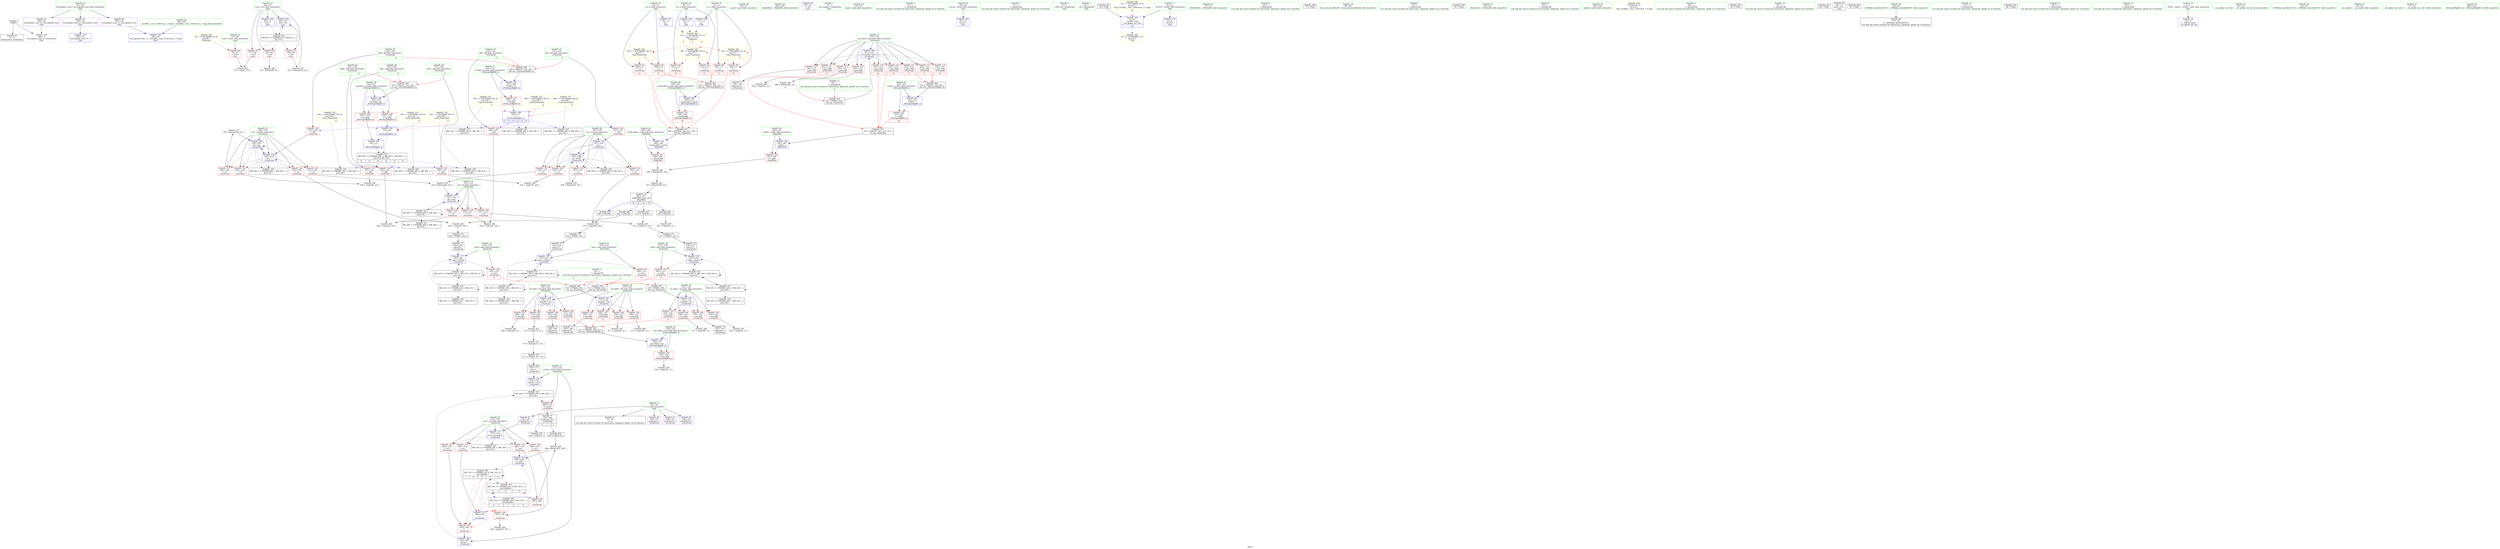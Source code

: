 digraph "SVFG" {
	label="SVFG";

	Node0x562ff3094eb0 [shape=record,color=grey,label="{NodeID: 0\nNullPtr}"];
	Node0x562ff3094eb0 -> Node0x562ff30b20e0[style=solid];
	Node0x562ff3094eb0 -> Node0x562ff30b8140[style=solid];
	Node0x562ff30dea80 [shape=record,color=yellow,style=double,label="{NodeID: 360\n6V_1 = ENCHI(MR_6V_0)\npts\{68 \}\nFun[main]}"];
	Node0x562ff30dea80 -> Node0x562ff30b3990[style=dashed];
	Node0x562ff30c0bc0 [shape=record,color=grey,label="{NodeID: 277\n293 = Binary(292, 92, )\n}"];
	Node0x562ff30c0bc0 -> Node0x562ff30b90e0[style=solid];
	Node0x562ff30b0e90 [shape=record,color=red,label="{NodeID: 111\n163\<--131\n\<--pos.addr\n_Z5solveiiii\n}"];
	Node0x562ff30b0e90 -> Node0x562ff30b4d00[style=solid];
	Node0x562ff30af100 [shape=record,color=green,label="{NodeID: 28\n56\<--57\nacosl\<--acosl_field_insensitive\n}"];
	Node0x562ff30fe160 [shape=record,color=black,label="{NodeID: 471\n346 = PHI(246, 260, 272, 336, )\n0th arg _Z6getBitii }"];
	Node0x562ff30fe160 -> Node0x562ff30b99d0[style=solid];
	Node0x562ff30b6e40 [shape=record,color=red,label="{NodeID: 139\n238\<--151\n\<--ck\n_Z5solveiiii\n}"];
	Node0x562ff30b6e40 -> Node0x562ff30b5480[style=solid];
	Node0x562ff30b1930 [shape=record,color=green,label="{NodeID: 56\n249\<--250\n_Z6getBitii\<--_Z6getBitii_field_insensitive\n}"];
	Node0x562ff30d7e00 [shape=record,color=black,label="{NodeID: 333\nMR_52V_2 = PHI(MR_52V_7, MR_52V_1, )\npts\{156 \}\n}"];
	Node0x562ff30b8650 [shape=record,color=blue,label="{NodeID: 167\n127\<--120\nwb.addr\<--wb\n_Z5solveiiii\n}"];
	Node0x562ff30b8650 -> Node0x562ff30b0810[style=dashed];
	Node0x562ff30b8650 -> Node0x562ff30b08e0[style=dashed];
	Node0x562ff30b8650 -> Node0x562ff30b09b0[style=dashed];
	Node0x562ff30b8650 -> Node0x562ff30b0a80[style=dashed];
	Node0x562ff30b30e0 [shape=record,color=purple,label="{NodeID: 84\n97\<--22\n\<--.str\nmain\n}"];
	Node0x562ff30999b0 [shape=record,color=green,label="{NodeID: 1\n7\<--1\n__dso_handle\<--dummyObj\nGlob }"];
	Node0x562ff30c0d40 [shape=record,color=grey,label="{NodeID: 278\n298 = Binary(297, 92, )\n}"];
	Node0x562ff30c0d40 -> Node0x562ff30b91b0[style=solid];
	Node0x562ff30b0f60 [shape=record,color=red,label="{NodeID: 112\n190\<--131\n\<--pos.addr\n_Z5solveiiii\n}"];
	Node0x562ff30b0f60 -> Node0x562ff30b27f0[style=solid];
	Node0x562ff30af200 [shape=record,color=green,label="{NodeID: 29\n62\<--63\nmain\<--main_field_insensitive\n}"];
	Node0x562ff30fe480 [shape=record,color=black,label="{NodeID: 472\n347 = PHI(247, 261, 273, 337, )\n1st arg _Z6getBitii }"];
	Node0x562ff30fe480 -> Node0x562ff30b3b30[style=solid];
	Node0x562ff30b6f10 [shape=record,color=red,label="{NodeID: 140\n271\<--151\n\<--ck\n_Z5solveiiii\n}"];
	Node0x562ff30b6f10 -> Node0x562ff30b5000[style=solid];
	Node0x562ff30b1a30 [shape=record,color=green,label="{NodeID: 57\n314\<--315\nlf.addr\<--lf.addr_field_insensitive\n_Z9setupLfRgRiS_iii\n}"];
	Node0x562ff30b1a30 -> Node0x562ff30b74c0[style=solid];
	Node0x562ff30b1a30 -> Node0x562ff30b9350[style=solid];
	Node0x562ff30d8300 [shape=record,color=black,label="{NodeID: 334\nMR_54V_2 = PHI(MR_54V_7, MR_54V_1, )\npts\{158 \}\n}"];
	Node0x562ff30b8720 [shape=record,color=blue,label="{NodeID: 168\n129\<--121\nwk.addr\<--wk\n_Z5solveiiii\n}"];
	Node0x562ff30b8720 -> Node0x562ff30b0b50[style=dashed];
	Node0x562ff30b8720 -> Node0x562ff30b0c20[style=dashed];
	Node0x562ff30b8720 -> Node0x562ff30b0cf0[style=dashed];
	Node0x562ff30b8720 -> Node0x562ff30b0dc0[style=dashed];
	Node0x562ff30b31b0 [shape=record,color=purple,label="{NodeID: 85\n364\<--24\nllvm.global_ctors_0\<--llvm.global_ctors\nGlob }"];
	Node0x562ff30b31b0 -> Node0x562ff30b7f40[style=solid];
	Node0x562ff30ad3d0 [shape=record,color=green,label="{NodeID: 2\n9\<--1\n\<--dummyObj\nCan only get source location for instruction, argument, global var or function.}"];
	Node0x562ff30c0ec0 [shape=record,color=grey,label="{NodeID: 279\n103 = Binary(102, 92, )\n}"];
	Node0x562ff30c0ec0 -> Node0x562ff30b84b0[style=solid];
	Node0x562ff30b1030 [shape=record,color=red,label="{NodeID: 113\n204\<--131\n\<--pos.addr\n_Z5solveiiii\n|{<s0>11}}"];
	Node0x562ff30b1030:s0 -> Node0x562ff30fda30[style=solid,color=red];
	Node0x562ff30af300 [shape=record,color=green,label="{NodeID: 30\n65\<--66\nretval\<--retval_field_insensitive\nmain\n}"];
	Node0x562ff30af300 -> Node0x562ff30b8310[style=solid];
	Node0x562ff30b6fe0 [shape=record,color=red,label="{NodeID: 141\n280\<--153\n\<--nwa\n_Z5solveiiii\n|{<s0>17}}"];
	Node0x562ff30b6fe0:s0 -> Node0x562ff30fdbf0[style=solid,color=red];
	Node0x562ff30b1b00 [shape=record,color=green,label="{NodeID: 58\n316\<--317\nrg.addr\<--rg.addr_field_insensitive\n_Z9setupLfRgRiS_iii\n}"];
	Node0x562ff30b1b00 -> Node0x562ff30b7590[style=solid];
	Node0x562ff30b1b00 -> Node0x562ff30b7660[style=solid];
	Node0x562ff30b1b00 -> Node0x562ff30b9420[style=solid];
	Node0x562ff30d8800 [shape=record,color=black,label="{NodeID: 335\nMR_10V_2 = PHI(MR_10V_9, MR_10V_1, )\npts\{200000 \}\n|{<s0>9|<s1>17|<s2>17}}"];
	Node0x562ff30d8800:s0 -> Node0x562ff30dce00[style=dashed,color=blue];
	Node0x562ff30d8800:s1 -> Node0x562ff30b7320[style=dashed,color=blue];
	Node0x562ff30d8800:s2 -> Node0x562ff30b9010[style=dashed,color=blue];
	Node0x562ff30b87f0 [shape=record,color=blue,label="{NodeID: 169\n131\<--122\npos.addr\<--pos\n_Z5solveiiii\n}"];
	Node0x562ff30b87f0 -> Node0x562ff30b0e90[style=dashed];
	Node0x562ff30b87f0 -> Node0x562ff30b0f60[style=dashed];
	Node0x562ff30b87f0 -> Node0x562ff30b1030[style=dashed];
	Node0x562ff30b87f0 -> Node0x562ff30b1100[style=dashed];
	Node0x562ff30b87f0 -> Node0x562ff30b11d0[style=dashed];
	Node0x562ff30b87f0 -> Node0x562ff30b5b90[style=dashed];
	Node0x562ff30b87f0 -> Node0x562ff30b5c60[style=dashed];
	Node0x562ff30b87f0 -> Node0x562ff30b5d30[style=dashed];
	Node0x562ff30b87f0 -> Node0x562ff30b5e00[style=dashed];
	Node0x562ff30b32b0 [shape=record,color=purple,label="{NodeID: 86\n365\<--24\nllvm.global_ctors_1\<--llvm.global_ctors\nGlob }"];
	Node0x562ff30b32b0 -> Node0x562ff30b8040[style=solid];
	Node0x562ff30995c0 [shape=record,color=green,label="{NodeID: 3\n12\<--1\n\<--dummyObj\nCan only get source location for instruction, argument, global var or function.}"];
	Node0x562ff30ded20 [shape=record,color=yellow,style=double,label="{NodeID: 363\n12V_1 = ENCHI(MR_12V_0)\npts\{13 15 17 \}\nFun[main]|{<s0>9|<s1>9|<s2>9}}"];
	Node0x562ff30ded20:s0 -> Node0x562ff30dee00[style=dashed,color=red];
	Node0x562ff30ded20:s1 -> Node0x562ff30def10[style=dashed,color=red];
	Node0x562ff30ded20:s2 -> Node0x562ff30deff0[style=dashed,color=red];
	Node0x562ff30c1040 [shape=record,color=grey,label="{NodeID: 280\n91 = Binary(90, 92, )\n}"];
	Node0x562ff30b1100 [shape=record,color=red,label="{NodeID: 114\n210\<--131\n\<--pos.addr\n_Z5solveiiii\n|{<s0>12}}"];
	Node0x562ff30b1100:s0 -> Node0x562ff30fda30[style=solid,color=red];
	Node0x562ff30af3d0 [shape=record,color=green,label="{NodeID: 31\n67\<--68\ntests\<--tests_field_insensitive\nmain\n}"];
	Node0x562ff30af3d0 -> Node0x562ff30b3990[style=solid];
	Node0x562ff30b70b0 [shape=record,color=red,label="{NodeID: 142\n281\<--155\n\<--nwb\n_Z5solveiiii\n|{<s0>17}}"];
	Node0x562ff30b70b0:s0 -> Node0x562ff30fdd40[style=solid,color=red];
	Node0x562ff30b1bd0 [shape=record,color=green,label="{NodeID: 59\n318\<--319\nwas.addr\<--was.addr_field_insensitive\n_Z9setupLfRgRiS_iii\n}"];
	Node0x562ff30b1bd0 -> Node0x562ff30b7730[style=solid];
	Node0x562ff30b1bd0 -> Node0x562ff30b94f0[style=solid];
	Node0x562ff30b88c0 [shape=record,color=blue,label="{NodeID: 170\n123\<--178\nretval\<--conv\n_Z5solveiiii\n}"];
	Node0x562ff30b88c0 -> Node0x562ff30d4200[style=dashed];
	Node0x562ff30b33b0 [shape=record,color=purple,label="{NodeID: 87\n366\<--24\nllvm.global_ctors_2\<--llvm.global_ctors\nGlob }"];
	Node0x562ff30b33b0 -> Node0x562ff30b8140[style=solid];
	Node0x562ff30adc80 [shape=record,color=green,label="{NodeID: 4\n21\<--1\n_ZSt3cin\<--dummyObj\nGlob }"];
	Node0x562ff30dee00 [shape=record,color=yellow,style=double,label="{NodeID: 364\n14V_1 = ENCHI(MR_14V_0)\npts\{13 \}\nFun[_Z5solveiiii]|{|<s2>17}}"];
	Node0x562ff30dee00 -> Node0x562ff30b34b0[style=dashed];
	Node0x562ff30dee00 -> Node0x562ff30b3580[style=dashed];
	Node0x562ff30dee00:s2 -> Node0x562ff30dee00[style=dashed,color=red];
	Node0x562ff30c11c0 [shape=record,color=grey,label="{NodeID: 281\n356 = Binary(354, 355, )\n}"];
	Node0x562ff30c11c0 -> Node0x562ff30c1340[style=solid];
	Node0x562ff30b11d0 [shape=record,color=red,label="{NodeID: 115\n214\<--131\n\<--pos.addr\n_Z5solveiiii\n|{<s0>13}}"];
	Node0x562ff30b11d0:s0 -> Node0x562ff30fda30[style=solid,color=red];
	Node0x562ff30af4a0 [shape=record,color=green,label="{NodeID: 32\n69\<--70\ntest\<--test_field_insensitive\nmain\n}"];
	Node0x562ff30af4a0 -> Node0x562ff30b3a60[style=solid];
	Node0x562ff30af4a0 -> Node0x562ff30b0260[style=solid];
	Node0x562ff30af4a0 -> Node0x562ff30b0330[style=solid];
	Node0x562ff30af4a0 -> Node0x562ff30b83e0[style=solid];
	Node0x562ff30af4a0 -> Node0x562ff30b84b0[style=solid];
	Node0x562ff30d0200 [shape=record,color=black,label="{NodeID: 309\nMR_10V_5 = PHI(MR_10V_8, MR_10V_4, )\npts\{200000 \}\n|{|<s3>17|<s4>17|<s5>17|<s6>17}}"];
	Node0x562ff30d0200 -> Node0x562ff30b73f0[style=dashed];
	Node0x562ff30d0200 -> Node0x562ff30d0200[style=dashed];
	Node0x562ff30d0200 -> Node0x562ff30d8800[style=dashed];
	Node0x562ff30d0200:s3 -> Node0x562ff30b7250[style=dashed,color=red];
	Node0x562ff30d0200:s4 -> Node0x562ff30b73f0[style=dashed,color=red];
	Node0x562ff30d0200:s5 -> Node0x562ff30b8a60[style=dashed,color=red];
	Node0x562ff30d0200:s6 -> Node0x562ff30d8800[style=dashed,color=red];
	Node0x562ff30b7180 [shape=record,color=red,label="{NodeID: 143\n282\<--157\n\<--nwk\n_Z5solveiiii\n|{<s0>17}}"];
	Node0x562ff30b7180:s0 -> Node0x562ff30fde90[style=solid,color=red];
	Node0x562ff30b1ca0 [shape=record,color=green,label="{NodeID: 60\n320\<--321\nmask.addr\<--mask.addr_field_insensitive\n_Z9setupLfRgRiS_iii\n}"];
	Node0x562ff30b1ca0 -> Node0x562ff30b7800[style=solid];
	Node0x562ff30b1ca0 -> Node0x562ff30b95c0[style=solid];
	Node0x562ff30b8990 [shape=record,color=blue,label="{NodeID: 171\n133\<--192\nres\<--arrayidx8\n_Z5solveiiii\n}"];
	Node0x562ff30b8990 -> Node0x562ff30b5ed0[style=dashed];
	Node0x562ff30b8990 -> Node0x562ff30b5fa0[style=dashed];
	Node0x562ff30b8990 -> Node0x562ff30b6070[style=dashed];
	Node0x562ff30b8990 -> Node0x562ff30b6140[style=dashed];
	Node0x562ff30b8990 -> Node0x562ff30d4700[style=dashed];
	Node0x562ff30b34b0 [shape=record,color=red,label="{NodeID: 88\n203\<--11\n\<--a\n_Z5solveiiii\n|{<s0>11}}"];
	Node0x562ff30b34b0:s0 -> Node0x562ff30fd870[style=solid,color=red];
	Node0x562ff30add10 [shape=record,color=green,label="{NodeID: 5\n22\<--1\n.str\<--dummyObj\nGlob }"];
	Node0x562ff30e70f0 [shape=record,color=yellow,style=double,label="{NodeID: 448\n2V_2 = CSCHI(MR_2V_1)\npts\{10 \}\nCS[]}"];
	Node0x562ff30def10 [shape=record,color=yellow,style=double,label="{NodeID: 365\n16V_1 = ENCHI(MR_16V_0)\npts\{15 \}\nFun[_Z5solveiiii]|{|<s2>17}}"];
	Node0x562ff30def10 -> Node0x562ff30b3650[style=dashed];
	Node0x562ff30def10 -> Node0x562ff30b3720[style=dashed];
	Node0x562ff30def10:s2 -> Node0x562ff30def10[style=dashed,color=red];
	Node0x562ff30c1340 [shape=record,color=grey,label="{NodeID: 282\n357 = Binary(356, 92, )\n}"];
	Node0x562ff30c1340 -> Node0x562ff30b2c00[style=solid];
	Node0x562ff30b5b90 [shape=record,color=red,label="{NodeID: 116\n247\<--131\n\<--pos.addr\n_Z5solveiiii\n|{<s0>14}}"];
	Node0x562ff30b5b90:s0 -> Node0x562ff30fe480[style=solid,color=red];
	Node0x562ff30af570 [shape=record,color=green,label="{NodeID: 33\n73\<--74\n_ZNSirsERi\<--_ZNSirsERi_field_insensitive\n}"];
	Node0x562ff30b7250 [shape=record,color=red,label="{NodeID: 144\n195\<--194\n\<--\n_Z5solveiiii\n}"];
	Node0x562ff30b7250 -> Node0x562ff30c4150[style=solid];
	Node0x562ff30b1d70 [shape=record,color=green,label="{NodeID: 61\n322\<--323\ni.addr\<--i.addr_field_insensitive\n_Z9setupLfRgRiS_iii\n}"];
	Node0x562ff30b1d70 -> Node0x562ff30b78d0[style=solid];
	Node0x562ff30b1d70 -> Node0x562ff30b9690[style=solid];
	Node0x562ff30b8a60 [shape=record,color=blue,label="{NodeID: 172\n199\<--201\n\<--\n_Z5solveiiii\n}"];
	Node0x562ff30b8a60 -> Node0x562ff30b73f0[style=dashed];
	Node0x562ff30b8a60 -> Node0x562ff30d0200[style=dashed];
	Node0x562ff30b8a60 -> Node0x562ff30d8800[style=dashed];
	Node0x562ff30b3580 [shape=record,color=red,label="{NodeID: 89\n246\<--11\n\<--a\n_Z5solveiiii\n|{<s0>14}}"];
	Node0x562ff30b3580:s0 -> Node0x562ff30fe160[style=solid,color=red];
	Node0x562ff30adda0 [shape=record,color=green,label="{NodeID: 6\n25\<--1\n\<--dummyObj\nCan only get source location for instruction, argument, global var or function.}"];
	Node0x562ff30fc230 [shape=record,color=black,label="{NodeID: 449\n72 = PHI()\n}"];
	Node0x562ff30deff0 [shape=record,color=yellow,style=double,label="{NodeID: 366\n18V_1 = ENCHI(MR_18V_0)\npts\{17 \}\nFun[_Z5solveiiii]|{|<s2>17}}"];
	Node0x562ff30deff0 -> Node0x562ff30b37f0[style=dashed];
	Node0x562ff30deff0 -> Node0x562ff30b38c0[style=dashed];
	Node0x562ff30deff0:s2 -> Node0x562ff30deff0[style=dashed,color=red];
	Node0x562ff30c14c0 [shape=record,color=grey,label="{NodeID: 283\n288 = Binary(287, 285, )\n}"];
	Node0x562ff30c14c0 -> Node0x562ff30b9010[style=solid];
	Node0x562ff30b5c60 [shape=record,color=red,label="{NodeID: 117\n261\<--131\n\<--pos.addr\n_Z5solveiiii\n|{<s0>15}}"];
	Node0x562ff30b5c60:s0 -> Node0x562ff30fe480[style=solid,color=red];
	Node0x562ff30af670 [shape=record,color=green,label="{NodeID: 34\n88\<--89\nllvm.memset.p0i8.i64\<--llvm.memset.p0i8.i64_field_insensitive\n}"];
	Node0x562ff30b7320 [shape=record,color=red,label="{NodeID: 145\n287\<--286\n\<--\n_Z5solveiiii\n}"];
	Node0x562ff30b7320 -> Node0x562ff30c14c0[style=solid];
	Node0x562ff30b1e40 [shape=record,color=green,label="{NodeID: 62\n348\<--349\nmask.addr\<--mask.addr_field_insensitive\n_Z6getBitii\n}"];
	Node0x562ff30b1e40 -> Node0x562ff30b79a0[style=solid];
	Node0x562ff30b1e40 -> Node0x562ff30b99d0[style=solid];
	Node0x562ff30b8b30 [shape=record,color=blue,label="{NodeID: 173\n147\<--216\nca\<--\n_Z5solveiiii\n}"];
	Node0x562ff30b8b30 -> Node0x562ff30b66f0[style=dashed];
	Node0x562ff30b8b30 -> Node0x562ff30b67c0[style=dashed];
	Node0x562ff30b8b30 -> Node0x562ff30b6890[style=dashed];
	Node0x562ff30b8b30 -> Node0x562ff30b6960[style=dashed];
	Node0x562ff30b8b30 -> Node0x562ff30b91b0[style=dashed];
	Node0x562ff30b8b30 -> Node0x562ff30d6a00[style=dashed];
	Node0x562ff30b3650 [shape=record,color=red,label="{NodeID: 90\n209\<--14\n\<--b\n_Z5solveiiii\n|{<s0>12}}"];
	Node0x562ff30b3650:s0 -> Node0x562ff30fd870[style=solid,color=red];
	Node0x562ff30ade30 [shape=record,color=green,label="{NodeID: 7\n55\<--1\n\<--dummyObj\nCan only get source location for instruction, argument, global var or function.}"];
	Node0x562ff30fc480 [shape=record,color=black,label="{NodeID: 450\n36 = PHI()\n}"];
	Node0x562ff30b4b80 [shape=record,color=grey,label="{NodeID: 284\n284 = Binary(283, 92, )\n|{<s0>17}}"];
	Node0x562ff30b4b80:s0 -> Node0x562ff30fdfe0[style=solid,color=red];
	Node0x562ff30b5d30 [shape=record,color=red,label="{NodeID: 118\n273\<--131\n\<--pos.addr\n_Z5solveiiii\n|{<s0>16}}"];
	Node0x562ff30b5d30:s0 -> Node0x562ff30fe480[style=solid,color=red];
	Node0x562ff30af770 [shape=record,color=green,label="{NodeID: 35\n95\<--96\n_Z5solveiiii\<--_Z5solveiiii_field_insensitive\n}"];
	Node0x562ff30d1100 [shape=record,color=black,label="{NodeID: 312\nMR_48V_3 = PHI(MR_48V_4, MR_48V_1, )\npts\{152 \}\n}"];
	Node0x562ff30d1100 -> Node0x562ff30b8cd0[style=dashed];
	Node0x562ff30d1100 -> Node0x562ff30d1100[style=dashed];
	Node0x562ff30d1100 -> Node0x562ff30d7400[style=dashed];
	Node0x562ff30b73f0 [shape=record,color=red,label="{NodeID: 146\n303\<--302\n\<--\n_Z5solveiiii\n}"];
	Node0x562ff30b73f0 -> Node0x562ff30b9280[style=solid];
	Node0x562ff30b1f10 [shape=record,color=green,label="{NodeID: 63\n350\<--351\ni.addr\<--i.addr_field_insensitive\n_Z6getBitii\n}"];
	Node0x562ff30b1f10 -> Node0x562ff30b7a70[style=solid];
	Node0x562ff30b1f10 -> Node0x562ff30b3b30[style=solid];
	Node0x562ff30b8c00 [shape=record,color=blue,label="{NodeID: 174\n149\<--223\ncb\<--\n_Z5solveiiii\n}"];
	Node0x562ff30b8c00 -> Node0x562ff30b6a30[style=dashed];
	Node0x562ff30b8c00 -> Node0x562ff30b6b00[style=dashed];
	Node0x562ff30b8c00 -> Node0x562ff30b6bd0[style=dashed];
	Node0x562ff30b8c00 -> Node0x562ff30b6ca0[style=dashed];
	Node0x562ff30b8c00 -> Node0x562ff30b8c00[style=dashed];
	Node0x562ff30b8c00 -> Node0x562ff30b90e0[style=dashed];
	Node0x562ff30b8c00 -> Node0x562ff30d6f00[style=dashed];
	Node0x562ff30b3720 [shape=record,color=red,label="{NodeID: 91\n260\<--14\n\<--b\n_Z5solveiiii\n|{<s0>15}}"];
	Node0x562ff30b3720:s0 -> Node0x562ff30fe160[style=solid,color=red];
	Node0x562ff30adec0 [shape=record,color=green,label="{NodeID: 8\n85\<--1\n\<--dummyObj\nCan only get source location for instruction, argument, global var or function.}"];
	Node0x562ff30fc550 [shape=record,color=black,label="{NodeID: 451\n54 = PHI()\n}"];
	Node0x562ff30fc550 -> Node0x562ff30b8240[style=solid];
	Node0x562ff30b4d00 [shape=record,color=grey,label="{NodeID: 285\n164 = cmp(163, 12, )\n}"];
	Node0x562ff30b5e00 [shape=record,color=red,label="{NodeID: 119\n283\<--131\n\<--pos.addr\n_Z5solveiiii\n}"];
	Node0x562ff30b5e00 -> Node0x562ff30b4b80[style=solid];
	Node0x562ff30af870 [shape=record,color=green,label="{NodeID: 36\n99\<--100\nprintf\<--printf_field_insensitive\n}"];
	Node0x562ff30d1600 [shape=record,color=black,label="{NodeID: 313\nMR_50V_3 = PHI(MR_50V_4, MR_50V_1, )\npts\{154 \}\n}"];
	Node0x562ff30d1600 -> Node0x562ff30b8da0[style=dashed];
	Node0x562ff30d1600 -> Node0x562ff30d1600[style=dashed];
	Node0x562ff30d1600 -> Node0x562ff30d2a00[style=dashed];
	Node0x562ff30d1600 -> Node0x562ff30d7900[style=dashed];
	Node0x562ff30b74c0 [shape=record,color=red,label="{NodeID: 147\n329\<--314\n\<--lf.addr\n_Z9setupLfRgRiS_iii\n}"];
	Node0x562ff30b74c0 -> Node0x562ff30b9760[style=solid];
	Node0x562ff30b1fe0 [shape=record,color=green,label="{NodeID: 64\n26\<--359\n_GLOBAL__sub_I_Fefer.Ivan_1_0.cpp\<--_GLOBAL__sub_I_Fefer.Ivan_1_0.cpp_field_insensitive\n}"];
	Node0x562ff30b1fe0 -> Node0x562ff30b8040[style=solid];
	Node0x562ff30e5610 [shape=record,color=yellow,style=double,label="{NodeID: 424\nRETMU(2V_2)\npts\{10 \}\nFun[_GLOBAL__sub_I_Fefer.Ivan_1_0.cpp]}"];
	Node0x562ff30b8cd0 [shape=record,color=blue,label="{NodeID: 175\n151\<--232\nck\<--and\n_Z5solveiiii\n}"];
	Node0x562ff30b8cd0 -> Node0x562ff30b6d70[style=dashed];
	Node0x562ff30b8cd0 -> Node0x562ff30b6e40[style=dashed];
	Node0x562ff30b8cd0 -> Node0x562ff30b6f10[style=dashed];
	Node0x562ff30b8cd0 -> Node0x562ff30b8cd0[style=dashed];
	Node0x562ff30b8cd0 -> Node0x562ff30d1100[style=dashed];
	Node0x562ff30b37f0 [shape=record,color=red,label="{NodeID: 92\n213\<--16\n\<--k\n_Z5solveiiii\n|{<s0>13}}"];
	Node0x562ff30b37f0:s0 -> Node0x562ff30fd870[style=solid,color=red];
	Node0x562ff30adf50 [shape=record,color=green,label="{NodeID: 9\n86\<--1\n\<--dummyObj\nCan only get source location for instruction, argument, global var or function.}"];
	Node0x562ff30fc680 [shape=record,color=black,label="{NodeID: 452\n81 = PHI()\n}"];
	Node0x562ff30b4e80 [shape=record,color=grey,label="{NodeID: 286\n236 = cmp(234, 235, )\n}"];
	Node0x562ff30b5ed0 [shape=record,color=red,label="{NodeID: 120\n194\<--133\n\<--res\n_Z5solveiiii\n}"];
	Node0x562ff30b5ed0 -> Node0x562ff30b7250[style=solid];
	Node0x562ff30af970 [shape=record,color=green,label="{NodeID: 37\n123\<--124\nretval\<--retval_field_insensitive\n_Z5solveiiii\n}"];
	Node0x562ff30af970 -> Node0x562ff30b0400[style=solid];
	Node0x562ff30af970 -> Node0x562ff30b88c0[style=solid];
	Node0x562ff30af970 -> Node0x562ff30b9280[style=solid];
	Node0x562ff30d1b00 [shape=record,color=black,label="{NodeID: 314\nMR_52V_3 = PHI(MR_52V_4, MR_52V_1, )\npts\{156 \}\n}"];
	Node0x562ff30d1b00 -> Node0x562ff30b8e70[style=dashed];
	Node0x562ff30d1b00 -> Node0x562ff30d1b00[style=dashed];
	Node0x562ff30d1b00 -> Node0x562ff30d2f00[style=dashed];
	Node0x562ff30d1b00 -> Node0x562ff30d7e00[style=dashed];
	Node0x562ff30b7590 [shape=record,color=red,label="{NodeID: 148\n331\<--316\n\<--rg.addr\n_Z9setupLfRgRiS_iii\n}"];
	Node0x562ff30b7590 -> Node0x562ff30b9830[style=solid];
	Node0x562ff30b20e0 [shape=record,color=black,label="{NodeID: 65\n2\<--3\ndummyVal\<--dummyVal\n}"];
	Node0x562ff30b8da0 [shape=record,color=blue,label="{NodeID: 176\n153\<--254\nnwa\<--conv23\n_Z5solveiiii\n}"];
	Node0x562ff30b8da0 -> Node0x562ff30b6fe0[style=dashed];
	Node0x562ff30b8da0 -> Node0x562ff30d2a00[style=dashed];
	Node0x562ff30b38c0 [shape=record,color=red,label="{NodeID: 93\n272\<--16\n\<--k\n_Z5solveiiii\n|{<s0>16}}"];
	Node0x562ff30b38c0:s0 -> Node0x562ff30fe160[style=solid,color=red];
	Node0x562ff30adfe0 [shape=record,color=green,label="{NodeID: 10\n87\<--1\n\<--dummyObj\nCan only get source location for instruction, argument, global var or function.}"];
	Node0x562ff30fc780 [shape=record,color=black,label="{NodeID: 453\n82 = PHI()\n}"];
	Node0x562ff30b5000 [shape=record,color=grey,label="{NodeID: 287\n275 = cmp(271, 274, )\n}"];
	Node0x562ff30b5000 -> Node0x562ff30bf200[style=solid];
	Node0x562ff30b5fa0 [shape=record,color=red,label="{NodeID: 121\n199\<--133\n\<--res\n_Z5solveiiii\n}"];
	Node0x562ff30b5fa0 -> Node0x562ff30b8a60[style=solid];
	Node0x562ff30afa40 [shape=record,color=green,label="{NodeID: 38\n125\<--126\nwa.addr\<--wa.addr_field_insensitive\n_Z5solveiiii\n}"];
	Node0x562ff30afa40 -> Node0x562ff30b04d0[style=solid];
	Node0x562ff30afa40 -> Node0x562ff30b05a0[style=solid];
	Node0x562ff30afa40 -> Node0x562ff30b0670[style=solid];
	Node0x562ff30afa40 -> Node0x562ff30b0740[style=solid];
	Node0x562ff30afa40 -> Node0x562ff30b8580[style=solid];
	Node0x562ff30d2000 [shape=record,color=black,label="{NodeID: 315\nMR_54V_3 = PHI(MR_54V_4, MR_54V_1, )\npts\{158 \}\n}"];
	Node0x562ff30d2000 -> Node0x562ff30b8f40[style=dashed];
	Node0x562ff30d2000 -> Node0x562ff30d2000[style=dashed];
	Node0x562ff30d2000 -> Node0x562ff30d3400[style=dashed];
	Node0x562ff30d2000 -> Node0x562ff30d8300[style=dashed];
	Node0x562ff30b7660 [shape=record,color=red,label="{NodeID: 149\n341\<--316\n\<--rg.addr\n_Z9setupLfRgRiS_iii\n}"];
	Node0x562ff30b7660 -> Node0x562ff30b9900[style=solid];
	Node0x562ff30b21e0 [shape=record,color=black,label="{NodeID: 66\n64\<--12\nmain_ret\<--\nmain\n}"];
	Node0x562ff30b8e70 [shape=record,color=blue,label="{NodeID: 177\n155\<--266\nnwb\<--conv29\n_Z5solveiiii\n}"];
	Node0x562ff30b8e70 -> Node0x562ff30b70b0[style=dashed];
	Node0x562ff30b8e70 -> Node0x562ff30d2f00[style=dashed];
	Node0x562ff30b3990 [shape=record,color=red,label="{NodeID: 94\n78\<--67\n\<--tests\nmain\n}"];
	Node0x562ff30b3990 -> Node0x562ff30c3fd0[style=solid];
	Node0x562ff30ae070 [shape=record,color=green,label="{NodeID: 11\n92\<--1\n\<--dummyObj\nCan only get source location for instruction, argument, global var or function.|{<s0>9|<s1>9|<s2>9}}"];
	Node0x562ff30ae070:s0 -> Node0x562ff30fdbf0[style=solid,color=red];
	Node0x562ff30ae070:s1 -> Node0x562ff30fdd40[style=solid,color=red];
	Node0x562ff30ae070:s2 -> Node0x562ff30fde90[style=solid,color=red];
	Node0x562ff30fc880 [shape=record,color=black,label="{NodeID: 454\n83 = PHI()\n}"];
	Node0x562ff30b5180 [shape=record,color=grey,label="{NodeID: 288\n170 = cmp(169, 12, )\n}"];
	Node0x562ff30b6070 [shape=record,color=red,label="{NodeID: 122\n286\<--133\n\<--res\n_Z5solveiiii\n}"];
	Node0x562ff30b6070 -> Node0x562ff30b7320[style=solid];
	Node0x562ff30b6070 -> Node0x562ff30b9010[style=solid];
	Node0x562ff30afb10 [shape=record,color=green,label="{NodeID: 39\n127\<--128\nwb.addr\<--wb.addr_field_insensitive\n_Z5solveiiii\n}"];
	Node0x562ff30afb10 -> Node0x562ff30b0810[style=solid];
	Node0x562ff30afb10 -> Node0x562ff30b08e0[style=solid];
	Node0x562ff30afb10 -> Node0x562ff30b09b0[style=solid];
	Node0x562ff30afb10 -> Node0x562ff30b0a80[style=solid];
	Node0x562ff30afb10 -> Node0x562ff30b8650[style=solid];
	Node0x562ff30b7730 [shape=record,color=red,label="{NodeID: 150\n333\<--318\n\<--was.addr\n_Z9setupLfRgRiS_iii\n}"];
	Node0x562ff30b7730 -> Node0x562ff30b5900[style=solid];
	Node0x562ff30b22b0 [shape=record,color=black,label="{NodeID: 67\n19\<--18\n\<--z\nCan only get source location for instruction, argument, global var or function.}"];
	Node0x562ff30b8f40 [shape=record,color=blue,label="{NodeID: 178\n157\<--278\nnwk\<--conv35\n_Z5solveiiii\n}"];
	Node0x562ff30b8f40 -> Node0x562ff30b7180[style=dashed];
	Node0x562ff30b8f40 -> Node0x562ff30d3400[style=dashed];
	Node0x562ff30b3a60 [shape=record,color=red,label="{NodeID: 95\n77\<--69\n\<--test\nmain\n}"];
	Node0x562ff30b3a60 -> Node0x562ff30c3fd0[style=solid];
	Node0x562ff30ae100 [shape=record,color=green,label="{NodeID: 12\n94\<--1\n\<--dummyObj\nCan only get source location for instruction, argument, global var or function.|{<s0>9}}"];
	Node0x562ff30ae100:s0 -> Node0x562ff30fdfe0[style=solid,color=red];
	Node0x562ff30fc950 [shape=record,color=black,label="{NodeID: 455\n93 = PHI(118, )\n}"];
	Node0x562ff30b5300 [shape=record,color=grey,label="{NodeID: 289\n167 = cmp(166, 12, )\n}"];
	Node0x562ff30b6140 [shape=record,color=red,label="{NodeID: 123\n302\<--133\n\<--res\n_Z5solveiiii\n}"];
	Node0x562ff30b6140 -> Node0x562ff30b73f0[style=solid];
	Node0x562ff30afbe0 [shape=record,color=green,label="{NodeID: 40\n129\<--130\nwk.addr\<--wk.addr_field_insensitive\n_Z5solveiiii\n}"];
	Node0x562ff30afbe0 -> Node0x562ff30b0b50[style=solid];
	Node0x562ff30afbe0 -> Node0x562ff30b0c20[style=solid];
	Node0x562ff30afbe0 -> Node0x562ff30b0cf0[style=solid];
	Node0x562ff30afbe0 -> Node0x562ff30b0dc0[style=solid];
	Node0x562ff30afbe0 -> Node0x562ff30b8720[style=solid];
	Node0x562ff30d2a00 [shape=record,color=black,label="{NodeID: 317\nMR_50V_6 = PHI(MR_50V_5, MR_50V_4, MR_50V_4, )\npts\{154 \}\n}"];
	Node0x562ff30d2a00 -> Node0x562ff30b8da0[style=dashed];
	Node0x562ff30d2a00 -> Node0x562ff30d1600[style=dashed];
	Node0x562ff30d2a00 -> Node0x562ff30d2a00[style=dashed];
	Node0x562ff30b7800 [shape=record,color=red,label="{NodeID: 151\n336\<--320\n\<--mask.addr\n_Z9setupLfRgRiS_iii\n|{<s0>18}}"];
	Node0x562ff30b7800:s0 -> Node0x562ff30fe160[style=solid,color=red];
	Node0x562ff30b23b0 [shape=record,color=black,label="{NodeID: 68\n37\<--38\n\<--_ZNSt8ios_base4InitD1Ev\nCan only get source location for instruction, argument, global var or function.}"];
	Node0x562ff30b9010 [shape=record,color=blue,label="{NodeID: 179\n286\<--288\n\<--add\n_Z5solveiiii\n}"];
	Node0x562ff30b9010 -> Node0x562ff30d0200[style=dashed];
	Node0x562ff30b0260 [shape=record,color=red,label="{NodeID: 96\n90\<--69\n\<--test\nmain\n}"];
	Node0x562ff30b0260 -> Node0x562ff30c1040[style=solid];
	Node0x562ff30ae200 [shape=record,color=green,label="{NodeID: 13\n175\<--1\n\<--dummyObj\nCan only get source location for instruction, argument, global var or function.}"];
	Node0x562ff30fcb10 [shape=record,color=black,label="{NodeID: 456\n98 = PHI()\n}"];
	Node0x562ff30d3d60 [shape=record,color=yellow,style=double,label="{NodeID: 373\n32V_1 = ENCHI(MR_32V_0)\npts\{136 \}\nFun[_Z5solveiiii]|{|<s1>11}}"];
	Node0x562ff30d3d60 -> Node0x562ff30d4c00[style=dashed];
	Node0x562ff30d3d60:s1 -> Node0x562ff30b9760[style=dashed,color=red];
	Node0x562ff30b5480 [shape=record,color=grey,label="{NodeID: 290\n240 = cmp(238, 239, )\n}"];
	Node0x562ff30b6210 [shape=record,color=red,label="{NodeID: 124\n216\<--135\n\<--lfA\n_Z5solveiiii\n}"];
	Node0x562ff30b6210 -> Node0x562ff30b8b30[style=solid];
	Node0x562ff30afcb0 [shape=record,color=green,label="{NodeID: 41\n131\<--132\npos.addr\<--pos.addr_field_insensitive\n_Z5solveiiii\n}"];
	Node0x562ff30afcb0 -> Node0x562ff30b0e90[style=solid];
	Node0x562ff30afcb0 -> Node0x562ff30b0f60[style=solid];
	Node0x562ff30afcb0 -> Node0x562ff30b1030[style=solid];
	Node0x562ff30afcb0 -> Node0x562ff30b1100[style=solid];
	Node0x562ff30afcb0 -> Node0x562ff30b11d0[style=solid];
	Node0x562ff30afcb0 -> Node0x562ff30b5b90[style=solid];
	Node0x562ff30afcb0 -> Node0x562ff30b5c60[style=solid];
	Node0x562ff30afcb0 -> Node0x562ff30b5d30[style=solid];
	Node0x562ff30afcb0 -> Node0x562ff30b5e00[style=solid];
	Node0x562ff30afcb0 -> Node0x562ff30b87f0[style=solid];
	Node0x562ff30d2f00 [shape=record,color=black,label="{NodeID: 318\nMR_52V_6 = PHI(MR_52V_5, MR_52V_4, MR_52V_4, )\npts\{156 \}\n}"];
	Node0x562ff30d2f00 -> Node0x562ff30b8e70[style=dashed];
	Node0x562ff30d2f00 -> Node0x562ff30d1b00[style=dashed];
	Node0x562ff30d2f00 -> Node0x562ff30d2f00[style=dashed];
	Node0x562ff30b78d0 [shape=record,color=red,label="{NodeID: 152\n337\<--322\n\<--i.addr\n_Z9setupLfRgRiS_iii\n|{<s0>18}}"];
	Node0x562ff30b78d0:s0 -> Node0x562ff30fe480[style=solid,color=red];
	Node0x562ff30b24b0 [shape=record,color=black,label="{NodeID: 69\n178\<--177\nconv\<--\n_Z5solveiiii\n}"];
	Node0x562ff30b24b0 -> Node0x562ff30b88c0[style=solid];
	Node0x562ff30b90e0 [shape=record,color=blue,label="{NodeID: 180\n149\<--293\ncb\<--inc\n_Z5solveiiii\n}"];
	Node0x562ff30b90e0 -> Node0x562ff30b6a30[style=dashed];
	Node0x562ff30b90e0 -> Node0x562ff30b6b00[style=dashed];
	Node0x562ff30b90e0 -> Node0x562ff30b6bd0[style=dashed];
	Node0x562ff30b90e0 -> Node0x562ff30b6ca0[style=dashed];
	Node0x562ff30b90e0 -> Node0x562ff30b8c00[style=dashed];
	Node0x562ff30b90e0 -> Node0x562ff30b90e0[style=dashed];
	Node0x562ff30b90e0 -> Node0x562ff30d6f00[style=dashed];
	Node0x562ff30b0330 [shape=record,color=red,label="{NodeID: 97\n102\<--69\n\<--test\nmain\n}"];
	Node0x562ff30b0330 -> Node0x562ff30c0ec0[style=solid];
	Node0x562ff30ae300 [shape=record,color=green,label="{NodeID: 14\n197\<--1\n\<--dummyObj\nCan only get source location for instruction, argument, global var or function.}"];
	Node0x562ff30fcbe0 [shape=record,color=black,label="{NodeID: 457\n274 = PHI(345, )\n}"];
	Node0x562ff30fcbe0 -> Node0x562ff30b5000[style=solid];
	Node0x562ff30d3e40 [shape=record,color=yellow,style=double,label="{NodeID: 374\n34V_1 = ENCHI(MR_34V_0)\npts\{138 \}\nFun[_Z5solveiiii]|{|<s1>11}}"];
	Node0x562ff30d3e40 -> Node0x562ff30d5100[style=dashed];
	Node0x562ff30d3e40:s1 -> Node0x562ff30b9830[style=dashed,color=red];
	Node0x562ff30b5600 [shape=record,color=grey,label="{NodeID: 291\n173 = cmp(172, 12, )\n}"];
	Node0x562ff30b5600 -> Node0x562ff30c08c0[style=solid];
	Node0x562ff30b62e0 [shape=record,color=red,label="{NodeID: 125\n220\<--137\n\<--rgA\n_Z5solveiiii\n}"];
	Node0x562ff30b62e0 -> Node0x562ff30b5a80[style=solid];
	Node0x562ff30afd80 [shape=record,color=green,label="{NodeID: 42\n133\<--134\nres\<--res_field_insensitive\n_Z5solveiiii\n}"];
	Node0x562ff30afd80 -> Node0x562ff30b5ed0[style=solid];
	Node0x562ff30afd80 -> Node0x562ff30b5fa0[style=solid];
	Node0x562ff30afd80 -> Node0x562ff30b6070[style=solid];
	Node0x562ff30afd80 -> Node0x562ff30b6140[style=solid];
	Node0x562ff30afd80 -> Node0x562ff30b8990[style=solid];
	Node0x562ff30d3400 [shape=record,color=black,label="{NodeID: 319\nMR_54V_6 = PHI(MR_54V_5, MR_54V_4, MR_54V_4, )\npts\{158 \}\n}"];
	Node0x562ff30d3400 -> Node0x562ff30b8f40[style=dashed];
	Node0x562ff30d3400 -> Node0x562ff30d2000[style=dashed];
	Node0x562ff30d3400 -> Node0x562ff30d3400[style=dashed];
	Node0x562ff30b79a0 [shape=record,color=red,label="{NodeID: 153\n354\<--348\n\<--mask.addr\n_Z6getBitii\n}"];
	Node0x562ff30b79a0 -> Node0x562ff30c11c0[style=solid];
	Node0x562ff30b2580 [shape=record,color=black,label="{NodeID: 70\n182\<--181\nidxprom\<--\n_Z5solveiiii\n}"];
	Node0x562ff30b91b0 [shape=record,color=blue,label="{NodeID: 181\n147\<--298\nca\<--inc39\n_Z5solveiiii\n}"];
	Node0x562ff30b91b0 -> Node0x562ff30b66f0[style=dashed];
	Node0x562ff30b91b0 -> Node0x562ff30b67c0[style=dashed];
	Node0x562ff30b91b0 -> Node0x562ff30b6890[style=dashed];
	Node0x562ff30b91b0 -> Node0x562ff30b6960[style=dashed];
	Node0x562ff30b91b0 -> Node0x562ff30b91b0[style=dashed];
	Node0x562ff30b91b0 -> Node0x562ff30d6a00[style=dashed];
	Node0x562ff30b0400 [shape=record,color=red,label="{NodeID: 98\n306\<--123\n\<--retval\n_Z5solveiiii\n}"];
	Node0x562ff30b0400 -> Node0x562ff30b2b30[style=solid];
	Node0x562ff30ae400 [shape=record,color=green,label="{NodeID: 15\n201\<--1\n\<--dummyObj\nCan only get source location for instruction, argument, global var or function.}"];
	Node0x562ff30fcd10 [shape=record,color=black,label="{NodeID: 458\n285 = PHI(118, )\n}"];
	Node0x562ff30fcd10 -> Node0x562ff30c14c0[style=solid];
	Node0x562ff30d3f20 [shape=record,color=yellow,style=double,label="{NodeID: 375\n36V_1 = ENCHI(MR_36V_0)\npts\{140 \}\nFun[_Z5solveiiii]|{|<s1>12}}"];
	Node0x562ff30d3f20 -> Node0x562ff30d5600[style=dashed];
	Node0x562ff30d3f20:s1 -> Node0x562ff30b9760[style=dashed,color=red];
	Node0x562ff30b5780 [shape=record,color=grey,label="{NodeID: 292\n243 = cmp(242, 12, )\n}"];
	Node0x562ff30b63b0 [shape=record,color=red,label="{NodeID: 126\n223\<--139\n\<--lfB\n_Z5solveiiii\n}"];
	Node0x562ff30b63b0 -> Node0x562ff30b8c00[style=solid];
	Node0x562ff30afe50 [shape=record,color=green,label="{NodeID: 43\n135\<--136\nlfA\<--lfA_field_insensitive\n_Z5solveiiii\n|{|<s1>11}}"];
	Node0x562ff30afe50 -> Node0x562ff30b6210[style=solid];
	Node0x562ff30afe50:s1 -> Node0x562ff30fd210[style=solid,color=red];
	Node0x562ff30b7a70 [shape=record,color=red,label="{NodeID: 154\n355\<--350\n\<--i.addr\n_Z6getBitii\n}"];
	Node0x562ff30b7a70 -> Node0x562ff30c11c0[style=solid];
	Node0x562ff30b2650 [shape=record,color=black,label="{NodeID: 71\n185\<--184\nidxprom3\<--\n_Z5solveiiii\n}"];
	Node0x562ff30b9280 [shape=record,color=blue,label="{NodeID: 182\n123\<--303\nretval\<--\n_Z5solveiiii\n}"];
	Node0x562ff30b9280 -> Node0x562ff30d4200[style=dashed];
	Node0x562ff30b04d0 [shape=record,color=red,label="{NodeID: 99\n166\<--125\n\<--wa.addr\n_Z5solveiiii\n}"];
	Node0x562ff30b04d0 -> Node0x562ff30b5300[style=solid];
	Node0x562ff30ae500 [shape=record,color=green,label="{NodeID: 16\n4\<--6\n_ZStL8__ioinit\<--_ZStL8__ioinit_field_insensitive\nGlob }"];
	Node0x562ff30ae500 -> Node0x562ff30b2cd0[style=solid];
	Node0x562ff30fce50 [shape=record,color=black,label="{NodeID: 459\n248 = PHI(345, )\n}"];
	Node0x562ff30fce50 -> Node0x562ff30c3cd0[style=solid];
	Node0x562ff30d4000 [shape=record,color=yellow,style=double,label="{NodeID: 376\n38V_1 = ENCHI(MR_38V_0)\npts\{142 \}\nFun[_Z5solveiiii]|{|<s1>12}}"];
	Node0x562ff30d4000 -> Node0x562ff30d5b00[style=dashed];
	Node0x562ff30d4000:s1 -> Node0x562ff30b9830[style=dashed,color=red];
	Node0x562ff30b5900 [shape=record,color=grey,label="{NodeID: 293\n334 = cmp(333, 12, )\n}"];
	Node0x562ff30b6480 [shape=record,color=red,label="{NodeID: 127\n227\<--141\n\<--rgB\n_Z5solveiiii\n}"];
	Node0x562ff30b6480 -> Node0x562ff30c3e50[style=solid];
	Node0x562ff30aff20 [shape=record,color=green,label="{NodeID: 44\n137\<--138\nrgA\<--rgA_field_insensitive\n_Z5solveiiii\n|{|<s1>11}}"];
	Node0x562ff30aff20 -> Node0x562ff30b62e0[style=solid];
	Node0x562ff30aff20:s1 -> Node0x562ff30fd4f0[style=solid,color=red];
	Node0x562ff30d4200 [shape=record,color=black,label="{NodeID: 321\nMR_20V_3 = PHI(MR_20V_4, MR_20V_2, )\npts\{124 \}\n}"];
	Node0x562ff30d4200 -> Node0x562ff30b0400[style=dashed];
	Node0x562ff30b7b40 [shape=record,color=blue,label="{NodeID: 155\n8\<--9\n_ZL2PI\<--\nGlob }"];
	Node0x562ff30b2720 [shape=record,color=black,label="{NodeID: 72\n188\<--187\nidxprom5\<--\n_Z5solveiiii\n}"];
	Node0x562ff30dce00 [shape=record,color=black,label="{NodeID: 349\nMR_10V_2 = PHI(MR_10V_3, MR_10V_1, )\npts\{200000 \}\n|{<s0>9|<s1>9|<s2>9|<s3>9}}"];
	Node0x562ff30dce00:s0 -> Node0x562ff30b7250[style=dashed,color=red];
	Node0x562ff30dce00:s1 -> Node0x562ff30b73f0[style=dashed,color=red];
	Node0x562ff30dce00:s2 -> Node0x562ff30b8a60[style=dashed,color=red];
	Node0x562ff30dce00:s3 -> Node0x562ff30d8800[style=dashed,color=red];
	Node0x562ff30b9350 [shape=record,color=blue,label="{NodeID: 183\n314\<--309\nlf.addr\<--lf\n_Z9setupLfRgRiS_iii\n}"];
	Node0x562ff30b9350 -> Node0x562ff30b74c0[style=dashed];
	Node0x562ff30b05a0 [shape=record,color=red,label="{NodeID: 100\n181\<--125\n\<--wa.addr\n_Z5solveiiii\n}"];
	Node0x562ff30b05a0 -> Node0x562ff30b2580[style=solid];
	Node0x562ff30ae600 [shape=record,color=green,label="{NodeID: 17\n8\<--10\n_ZL2PI\<--_ZL2PI_field_insensitive\nGlob }"];
	Node0x562ff30ae600 -> Node0x562ff30b7b40[style=solid];
	Node0x562ff30ae600 -> Node0x562ff30b8240[style=solid];
	Node0x562ff30fcf90 [shape=record,color=black,label="{NodeID: 460\n262 = PHI(345, )\n}"];
	Node0x562ff30fcf90 -> Node0x562ff30c3b50[style=solid];
	Node0x562ff30e01c0 [shape=record,color=yellow,style=double,label="{NodeID: 377\n40V_1 = ENCHI(MR_40V_0)\npts\{144 \}\nFun[_Z5solveiiii]|{|<s1>13}}"];
	Node0x562ff30e01c0 -> Node0x562ff30d6000[style=dashed];
	Node0x562ff30e01c0:s1 -> Node0x562ff30b9760[style=dashed,color=red];
	Node0x562ff30b5a80 [shape=record,color=grey,label="{NodeID: 294\n221 = cmp(219, 220, )\n}"];
	Node0x562ff30b6550 [shape=record,color=red,label="{NodeID: 128\n234\<--143\n\<--lfK\n_Z5solveiiii\n}"];
	Node0x562ff30b6550 -> Node0x562ff30b4e80[style=solid];
	Node0x562ff30afff0 [shape=record,color=green,label="{NodeID: 45\n139\<--140\nlfB\<--lfB_field_insensitive\n_Z5solveiiii\n|{|<s1>12}}"];
	Node0x562ff30afff0 -> Node0x562ff30b63b0[style=solid];
	Node0x562ff30afff0:s1 -> Node0x562ff30fd210[style=solid,color=red];
	Node0x562ff30d4700 [shape=record,color=black,label="{NodeID: 322\nMR_30V_2 = PHI(MR_30V_3, MR_30V_1, )\npts\{134 \}\n}"];
	Node0x562ff30b7c40 [shape=record,color=blue,label="{NodeID: 156\n11\<--12\na\<--\nGlob }"];
	Node0x562ff30b7c40 -> Node0x562ff30ded20[style=dashed];
	Node0x562ff30b27f0 [shape=record,color=black,label="{NodeID: 73\n191\<--190\nidxprom7\<--\n_Z5solveiiii\n}"];
	Node0x562ff30dd300 [shape=record,color=black,label="{NodeID: 350\nMR_8V_3 = PHI(MR_8V_4, MR_8V_2, )\npts\{70 \}\n}"];
	Node0x562ff30dd300 -> Node0x562ff30b3a60[style=dashed];
	Node0x562ff30dd300 -> Node0x562ff30b0260[style=dashed];
	Node0x562ff30dd300 -> Node0x562ff30b0330[style=dashed];
	Node0x562ff30dd300 -> Node0x562ff30b84b0[style=dashed];
	Node0x562ff30b9420 [shape=record,color=blue,label="{NodeID: 184\n316\<--310\nrg.addr\<--rg\n_Z9setupLfRgRiS_iii\n}"];
	Node0x562ff30b9420 -> Node0x562ff30b7590[style=dashed];
	Node0x562ff30b9420 -> Node0x562ff30b7660[style=dashed];
	Node0x562ff30b0670 [shape=record,color=red,label="{NodeID: 101\n202\<--125\n\<--wa.addr\n_Z5solveiiii\n|{<s0>11}}"];
	Node0x562ff30b0670:s0 -> Node0x562ff30fd6b0[style=solid,color=red];
	Node0x562ff30ae700 [shape=record,color=green,label="{NodeID: 18\n11\<--13\na\<--a_field_insensitive\nGlob }"];
	Node0x562ff30ae700 -> Node0x562ff30b34b0[style=solid];
	Node0x562ff30ae700 -> Node0x562ff30b3580[style=solid];
	Node0x562ff30ae700 -> Node0x562ff30b7c40[style=solid];
	Node0x562ff30fd0d0 [shape=record,color=black,label="{NodeID: 461\n338 = PHI(345, )\n}"];
	Node0x562ff30fd0d0 -> Node0x562ff30c39d0[style=solid];
	Node0x562ff30e0270 [shape=record,color=yellow,style=double,label="{NodeID: 378\n42V_1 = ENCHI(MR_42V_0)\npts\{146 \}\nFun[_Z5solveiiii]|{|<s1>13}}"];
	Node0x562ff30e0270 -> Node0x562ff30d6500[style=dashed];
	Node0x562ff30e0270:s1 -> Node0x562ff30b9830[style=dashed,color=red];
	Node0x562ff30c36d0 [shape=record,color=grey,label="{NodeID: 295\n257 = cmp(256, 12, )\n}"];
	Node0x562ff30b6620 [shape=record,color=red,label="{NodeID: 129\n239\<--145\n\<--rgK\n_Z5solveiiii\n}"];
	Node0x562ff30b6620 -> Node0x562ff30b5480[style=solid];
	Node0x562ff30b00c0 [shape=record,color=green,label="{NodeID: 46\n141\<--142\nrgB\<--rgB_field_insensitive\n_Z5solveiiii\n|{|<s1>12}}"];
	Node0x562ff30b00c0 -> Node0x562ff30b6480[style=solid];
	Node0x562ff30b00c0:s1 -> Node0x562ff30fd4f0[style=solid,color=red];
	Node0x562ff30d4c00 [shape=record,color=black,label="{NodeID: 323\nMR_32V_2 = PHI(MR_32V_4, MR_32V_1, )\npts\{136 \}\n}"];
	Node0x562ff30b7d40 [shape=record,color=blue,label="{NodeID: 157\n14\<--12\nb\<--\nGlob }"];
	Node0x562ff30b7d40 -> Node0x562ff30ded20[style=dashed];
	Node0x562ff30b28c0 [shape=record,color=black,label="{NodeID: 74\n254\<--253\nconv23\<--\n_Z5solveiiii\n}"];
	Node0x562ff30b28c0 -> Node0x562ff30b8da0[style=solid];
	Node0x562ff30b94f0 [shape=record,color=blue,label="{NodeID: 185\n318\<--311\nwas.addr\<--was\n_Z9setupLfRgRiS_iii\n}"];
	Node0x562ff30b94f0 -> Node0x562ff30b7730[style=dashed];
	Node0x562ff30b0740 [shape=record,color=red,label="{NodeID: 102\n242\<--125\n\<--wa.addr\n_Z5solveiiii\n}"];
	Node0x562ff30b0740 -> Node0x562ff30b5780[style=solid];
	Node0x562ff30ae800 [shape=record,color=green,label="{NodeID: 19\n14\<--15\nb\<--b_field_insensitive\nGlob }"];
	Node0x562ff30ae800 -> Node0x562ff30b3650[style=solid];
	Node0x562ff30ae800 -> Node0x562ff30b3720[style=solid];
	Node0x562ff30ae800 -> Node0x562ff30b7d40[style=solid];
	Node0x562ff30fd210 [shape=record,color=black,label="{NodeID: 462\n309 = PHI(135, 139, 143, )\n0th arg _Z9setupLfRgRiS_iii }"];
	Node0x562ff30fd210 -> Node0x562ff30b9350[style=solid];
	Node0x562ff30c3850 [shape=record,color=grey,label="{NodeID: 296\n269 = cmp(268, 12, )\n}"];
	Node0x562ff30b66f0 [shape=record,color=red,label="{NodeID: 130\n219\<--147\n\<--ca\n_Z5solveiiii\n}"];
	Node0x562ff30b66f0 -> Node0x562ff30b5a80[style=solid];
	Node0x562ff30b0190 [shape=record,color=green,label="{NodeID: 47\n143\<--144\nlfK\<--lfK_field_insensitive\n_Z5solveiiii\n|{|<s1>13}}"];
	Node0x562ff30b0190 -> Node0x562ff30b6550[style=solid];
	Node0x562ff30b0190:s1 -> Node0x562ff30fd210[style=solid,color=red];
	Node0x562ff30d5100 [shape=record,color=black,label="{NodeID: 324\nMR_34V_2 = PHI(MR_34V_4, MR_34V_1, )\npts\{138 \}\n}"];
	Node0x562ff30b7e40 [shape=record,color=blue,label="{NodeID: 158\n16\<--12\nk\<--\nGlob }"];
	Node0x562ff30b7e40 -> Node0x562ff30ded20[style=dashed];
	Node0x562ff30b2990 [shape=record,color=black,label="{NodeID: 75\n266\<--265\nconv29\<--\n_Z5solveiiii\n}"];
	Node0x562ff30b2990 -> Node0x562ff30b8e70[style=solid];
	Node0x562ff30b95c0 [shape=record,color=blue,label="{NodeID: 186\n320\<--312\nmask.addr\<--mask\n_Z9setupLfRgRiS_iii\n}"];
	Node0x562ff30b95c0 -> Node0x562ff30b7800[style=dashed];
	Node0x562ff30b0810 [shape=record,color=red,label="{NodeID: 103\n169\<--127\n\<--wb.addr\n_Z5solveiiii\n}"];
	Node0x562ff30b0810 -> Node0x562ff30b5180[style=solid];
	Node0x562ff30ae900 [shape=record,color=green,label="{NodeID: 20\n16\<--17\nk\<--k_field_insensitive\nGlob }"];
	Node0x562ff30ae900 -> Node0x562ff30b37f0[style=solid];
	Node0x562ff30ae900 -> Node0x562ff30b38c0[style=solid];
	Node0x562ff30ae900 -> Node0x562ff30b7e40[style=solid];
	Node0x562ff30fd4f0 [shape=record,color=black,label="{NodeID: 463\n310 = PHI(137, 141, 145, )\n1st arg _Z9setupLfRgRiS_iii }"];
	Node0x562ff30fd4f0 -> Node0x562ff30b9420[style=solid];
	Node0x562ff30c39d0 [shape=record,color=grey,label="{NodeID: 297\n339 = cmp(338, 12, )\n}"];
	Node0x562ff30b67c0 [shape=record,color=red,label="{NodeID: 131\n230\<--147\n\<--ca\n_Z5solveiiii\n}"];
	Node0x562ff30b67c0 -> Node0x562ff30c0a40[style=solid];
	Node0x562ff30b1280 [shape=record,color=green,label="{NodeID: 48\n145\<--146\nrgK\<--rgK_field_insensitive\n_Z5solveiiii\n|{|<s1>13}}"];
	Node0x562ff30b1280 -> Node0x562ff30b6620[style=solid];
	Node0x562ff30b1280:s1 -> Node0x562ff30fd4f0[style=solid,color=red];
	Node0x562ff30d5600 [shape=record,color=black,label="{NodeID: 325\nMR_36V_2 = PHI(MR_36V_4, MR_36V_1, )\npts\{140 \}\n}"];
	Node0x562ff30b7f40 [shape=record,color=blue,label="{NodeID: 159\n364\<--25\nllvm.global_ctors_0\<--\nGlob }"];
	Node0x562ff30b2a60 [shape=record,color=black,label="{NodeID: 76\n278\<--277\nconv35\<--\n_Z5solveiiii\n}"];
	Node0x562ff30b2a60 -> Node0x562ff30b8f40[style=solid];
	Node0x562ff30b9690 [shape=record,color=blue,label="{NodeID: 187\n322\<--313\ni.addr\<--i\n_Z9setupLfRgRiS_iii\n}"];
	Node0x562ff30b9690 -> Node0x562ff30b78d0[style=dashed];
	Node0x562ff30b08e0 [shape=record,color=red,label="{NodeID: 104\n184\<--127\n\<--wb.addr\n_Z5solveiiii\n}"];
	Node0x562ff30b08e0 -> Node0x562ff30b2650[style=solid];
	Node0x562ff30aea00 [shape=record,color=green,label="{NodeID: 21\n18\<--20\nz\<--z_field_insensitive\nGlob }"];
	Node0x562ff30aea00 -> Node0x562ff30b22b0[style=solid];
	Node0x562ff30aea00 -> Node0x562ff30b2da0[style=solid];
	Node0x562ff30aea00 -> Node0x562ff30b2e70[style=solid];
	Node0x562ff30aea00 -> Node0x562ff30b2f40[style=solid];
	Node0x562ff30aea00 -> Node0x562ff30b3010[style=solid];
	Node0x562ff30fd6b0 [shape=record,color=black,label="{NodeID: 464\n311 = PHI(202, 208, 212, )\n2nd arg _Z9setupLfRgRiS_iii }"];
	Node0x562ff30fd6b0 -> Node0x562ff30b94f0[style=solid];
	Node0x562ff30c3b50 [shape=record,color=grey,label="{NodeID: 298\n263 = cmp(259, 262, )\n}"];
	Node0x562ff30c3b50 -> Node0x562ff30bfd40[style=solid];
	Node0x562ff30b6890 [shape=record,color=red,label="{NodeID: 132\n245\<--147\n\<--ca\n_Z5solveiiii\n}"];
	Node0x562ff30b6890 -> Node0x562ff30c3cd0[style=solid];
	Node0x562ff30b1350 [shape=record,color=green,label="{NodeID: 49\n147\<--148\nca\<--ca_field_insensitive\n_Z5solveiiii\n}"];
	Node0x562ff30b1350 -> Node0x562ff30b66f0[style=solid];
	Node0x562ff30b1350 -> Node0x562ff30b67c0[style=solid];
	Node0x562ff30b1350 -> Node0x562ff30b6890[style=solid];
	Node0x562ff30b1350 -> Node0x562ff30b6960[style=solid];
	Node0x562ff30b1350 -> Node0x562ff30b8b30[style=solid];
	Node0x562ff30b1350 -> Node0x562ff30b91b0[style=solid];
	Node0x562ff30d5b00 [shape=record,color=black,label="{NodeID: 326\nMR_38V_2 = PHI(MR_38V_4, MR_38V_1, )\npts\{142 \}\n}"];
	Node0x562ff30b8040 [shape=record,color=blue,label="{NodeID: 160\n365\<--26\nllvm.global_ctors_1\<--_GLOBAL__sub_I_Fefer.Ivan_1_0.cpp\nGlob }"];
	Node0x562ff30b2b30 [shape=record,color=black,label="{NodeID: 77\n118\<--306\n_Z5solveiiii_ret\<--\n_Z5solveiiii\n|{<s0>9|<s1>17}}"];
	Node0x562ff30b2b30:s0 -> Node0x562ff30fc950[style=solid,color=blue];
	Node0x562ff30b2b30:s1 -> Node0x562ff30fcd10[style=solid,color=blue];
	Node0x562ff30bf200 [shape=record,color=black,label="{NodeID: 271\n277 = PHI(87, 275, )\n}"];
	Node0x562ff30bf200 -> Node0x562ff30b2a60[style=solid];
	Node0x562ff30b9760 [shape=record,color=blue,label="{NodeID: 188\n329\<--12\n\<--\n_Z9setupLfRgRiS_iii\n|{<s0>11|<s1>11|<s2>12|<s3>12|<s4>13|<s5>13}}"];
	Node0x562ff30b9760:s0 -> Node0x562ff30b6210[style=dashed,color=blue];
	Node0x562ff30b9760:s1 -> Node0x562ff30d4c00[style=dashed,color=blue];
	Node0x562ff30b9760:s2 -> Node0x562ff30b63b0[style=dashed,color=blue];
	Node0x562ff30b9760:s3 -> Node0x562ff30d5600[style=dashed,color=blue];
	Node0x562ff30b9760:s4 -> Node0x562ff30b6550[style=dashed,color=blue];
	Node0x562ff30b9760:s5 -> Node0x562ff30d6000[style=dashed,color=blue];
	Node0x562ff30b09b0 [shape=record,color=red,label="{NodeID: 105\n208\<--127\n\<--wb.addr\n_Z5solveiiii\n|{<s0>12}}"];
	Node0x562ff30b09b0:s0 -> Node0x562ff30fd6b0[style=solid,color=red];
	Node0x562ff30aeb00 [shape=record,color=green,label="{NodeID: 22\n24\<--28\nllvm.global_ctors\<--llvm.global_ctors_field_insensitive\nGlob }"];
	Node0x562ff30aeb00 -> Node0x562ff30b31b0[style=solid];
	Node0x562ff30aeb00 -> Node0x562ff30b32b0[style=solid];
	Node0x562ff30aeb00 -> Node0x562ff30b33b0[style=solid];
	Node0x562ff30fd870 [shape=record,color=black,label="{NodeID: 465\n312 = PHI(203, 209, 213, )\n3rd arg _Z9setupLfRgRiS_iii }"];
	Node0x562ff30fd870 -> Node0x562ff30b95c0[style=solid];
	Node0x562ff30c3cd0 [shape=record,color=grey,label="{NodeID: 299\n251 = cmp(245, 248, )\n}"];
	Node0x562ff30c3cd0 -> Node0x562ff30bf7a0[style=solid];
	Node0x562ff30b6960 [shape=record,color=red,label="{NodeID: 133\n297\<--147\n\<--ca\n_Z5solveiiii\n}"];
	Node0x562ff30b6960 -> Node0x562ff30c0d40[style=solid];
	Node0x562ff30b1420 [shape=record,color=green,label="{NodeID: 50\n149\<--150\ncb\<--cb_field_insensitive\n_Z5solveiiii\n}"];
	Node0x562ff30b1420 -> Node0x562ff30b6a30[style=solid];
	Node0x562ff30b1420 -> Node0x562ff30b6b00[style=solid];
	Node0x562ff30b1420 -> Node0x562ff30b6bd0[style=solid];
	Node0x562ff30b1420 -> Node0x562ff30b6ca0[style=solid];
	Node0x562ff30b1420 -> Node0x562ff30b8c00[style=solid];
	Node0x562ff30b1420 -> Node0x562ff30b90e0[style=solid];
	Node0x562ff30d6000 [shape=record,color=black,label="{NodeID: 327\nMR_40V_2 = PHI(MR_40V_4, MR_40V_1, )\npts\{144 \}\n}"];
	Node0x562ff30b8140 [shape=record,color=blue, style = dotted,label="{NodeID: 161\n366\<--3\nllvm.global_ctors_2\<--dummyVal\nGlob }"];
	Node0x562ff30b2c00 [shape=record,color=black,label="{NodeID: 78\n345\<--357\n_Z6getBitii_ret\<--and\n_Z6getBitii\n|{<s0>14|<s1>15|<s2>16|<s3>18}}"];
	Node0x562ff30b2c00:s0 -> Node0x562ff30fce50[style=solid,color=blue];
	Node0x562ff30b2c00:s1 -> Node0x562ff30fcf90[style=solid,color=blue];
	Node0x562ff30b2c00:s2 -> Node0x562ff30fcbe0[style=solid,color=blue];
	Node0x562ff30b2c00:s3 -> Node0x562ff30fd0d0[style=solid,color=blue];
	Node0x562ff30bf7a0 [shape=record,color=black,label="{NodeID: 272\n253 = PHI(87, 251, )\n}"];
	Node0x562ff30bf7a0 -> Node0x562ff30b28c0[style=solid];
	Node0x562ff30b9830 [shape=record,color=blue,label="{NodeID: 189\n331\<--92\n\<--\n_Z9setupLfRgRiS_iii\n}"];
	Node0x562ff30b9830 -> Node0x562ff30b9900[style=dashed];
	Node0x562ff30b9830 -> Node0x562ff30ce400[style=dashed];
	Node0x562ff30b0a80 [shape=record,color=red,label="{NodeID: 106\n256\<--127\n\<--wb.addr\n_Z5solveiiii\n}"];
	Node0x562ff30b0a80 -> Node0x562ff30c36d0[style=solid];
	Node0x562ff30aec00 [shape=record,color=green,label="{NodeID: 23\n29\<--30\n__cxx_global_var_init\<--__cxx_global_var_init_field_insensitive\n}"];
	Node0x562ff30fda30 [shape=record,color=black,label="{NodeID: 466\n313 = PHI(204, 210, 214, )\n4th arg _Z9setupLfRgRiS_iii }"];
	Node0x562ff30fda30 -> Node0x562ff30b9690[style=solid];
	Node0x562ff30c3e50 [shape=record,color=grey,label="{NodeID: 300\n228 = cmp(226, 227, )\n}"];
	Node0x562ff30b6a30 [shape=record,color=red,label="{NodeID: 134\n226\<--149\n\<--cb\n_Z5solveiiii\n}"];
	Node0x562ff30b6a30 -> Node0x562ff30c3e50[style=solid];
	Node0x562ff30b14f0 [shape=record,color=green,label="{NodeID: 51\n151\<--152\nck\<--ck_field_insensitive\n_Z5solveiiii\n}"];
	Node0x562ff30b14f0 -> Node0x562ff30b6d70[style=solid];
	Node0x562ff30b14f0 -> Node0x562ff30b6e40[style=solid];
	Node0x562ff30b14f0 -> Node0x562ff30b6f10[style=solid];
	Node0x562ff30b14f0 -> Node0x562ff30b8cd0[style=solid];
	Node0x562ff30d6500 [shape=record,color=black,label="{NodeID: 328\nMR_42V_2 = PHI(MR_42V_4, MR_42V_1, )\npts\{146 \}\n}"];
	Node0x562ff30b8240 [shape=record,color=blue,label="{NodeID: 162\n8\<--54\n_ZL2PI\<--call\n__cxx_global_var_init.1\n|{<s0>20}}"];
	Node0x562ff30b8240:s0 -> Node0x562ff30e70f0[style=dashed,color=blue];
	Node0x562ff30b2cd0 [shape=record,color=purple,label="{NodeID: 79\n35\<--4\n\<--_ZStL8__ioinit\n__cxx_global_var_init\n}"];
	Node0x562ff30bfd40 [shape=record,color=black,label="{NodeID: 273\n265 = PHI(87, 263, )\n}"];
	Node0x562ff30bfd40 -> Node0x562ff30b2990[style=solid];
	Node0x562ff30b9900 [shape=record,color=blue,label="{NodeID: 190\n341\<--12\n\<--\n_Z9setupLfRgRiS_iii\n}"];
	Node0x562ff30b9900 -> Node0x562ff30ce400[style=dashed];
	Node0x562ff30b0b50 [shape=record,color=red,label="{NodeID: 107\n172\<--129\n\<--wk.addr\n_Z5solveiiii\n}"];
	Node0x562ff30b0b50 -> Node0x562ff30b5600[style=solid];
	Node0x562ff30aed00 [shape=record,color=green,label="{NodeID: 24\n33\<--34\n_ZNSt8ios_base4InitC1Ev\<--_ZNSt8ios_base4InitC1Ev_field_insensitive\n}"];
	Node0x562ff30fdbf0 [shape=record,color=black,label="{NodeID: 467\n119 = PHI(92, 280, )\n0th arg _Z5solveiiii }"];
	Node0x562ff30fdbf0 -> Node0x562ff30b8580[style=solid];
	Node0x562ff30c3fd0 [shape=record,color=grey,label="{NodeID: 301\n79 = cmp(77, 78, )\n}"];
	Node0x562ff30b6b00 [shape=record,color=red,label="{NodeID: 135\n231\<--149\n\<--cb\n_Z5solveiiii\n}"];
	Node0x562ff30b6b00 -> Node0x562ff30c0a40[style=solid];
	Node0x562ff30b15c0 [shape=record,color=green,label="{NodeID: 52\n153\<--154\nnwa\<--nwa_field_insensitive\n_Z5solveiiii\n}"];
	Node0x562ff30b15c0 -> Node0x562ff30b6fe0[style=solid];
	Node0x562ff30b15c0 -> Node0x562ff30b8da0[style=solid];
	Node0x562ff30d6a00 [shape=record,color=black,label="{NodeID: 329\nMR_44V_2 = PHI(MR_44V_6, MR_44V_1, )\npts\{148 \}\n}"];
	Node0x562ff30b8310 [shape=record,color=blue,label="{NodeID: 163\n65\<--12\nretval\<--\nmain\n}"];
	Node0x562ff30b2da0 [shape=record,color=purple,label="{NodeID: 80\n183\<--18\narrayidx\<--z\n_Z5solveiiii\n}"];
	Node0x562ff30c02e0 [shape=record,color=black,label="{NodeID: 274\n177 = PHI(87, 87, 174, )\n}"];
	Node0x562ff30c02e0 -> Node0x562ff30b24b0[style=solid];
	Node0x562ff30b99d0 [shape=record,color=blue,label="{NodeID: 191\n348\<--346\nmask.addr\<--mask\n_Z6getBitii\n}"];
	Node0x562ff30b99d0 -> Node0x562ff30b79a0[style=dashed];
	Node0x562ff30b0c20 [shape=record,color=red,label="{NodeID: 108\n187\<--129\n\<--wk.addr\n_Z5solveiiii\n}"];
	Node0x562ff30b0c20 -> Node0x562ff30b2720[style=solid];
	Node0x562ff30aee00 [shape=record,color=green,label="{NodeID: 25\n39\<--40\n__cxa_atexit\<--__cxa_atexit_field_insensitive\n}"];
	Node0x562ff30fdd40 [shape=record,color=black,label="{NodeID: 468\n120 = PHI(92, 281, )\n1st arg _Z5solveiiii }"];
	Node0x562ff30fdd40 -> Node0x562ff30b8650[style=solid];
	Node0x562ff30c4150 [shape=record,color=grey,label="{NodeID: 302\n196 = cmp(195, 197, )\n}"];
	Node0x562ff30b6bd0 [shape=record,color=red,label="{NodeID: 136\n259\<--149\n\<--cb\n_Z5solveiiii\n}"];
	Node0x562ff30b6bd0 -> Node0x562ff30c3b50[style=solid];
	Node0x562ff30b1690 [shape=record,color=green,label="{NodeID: 53\n155\<--156\nnwb\<--nwb_field_insensitive\n_Z5solveiiii\n}"];
	Node0x562ff30b1690 -> Node0x562ff30b70b0[style=solid];
	Node0x562ff30b1690 -> Node0x562ff30b8e70[style=solid];
	Node0x562ff30d6f00 [shape=record,color=black,label="{NodeID: 330\nMR_46V_2 = PHI(MR_46V_7, MR_46V_1, )\npts\{150 \}\n}"];
	Node0x562ff30b83e0 [shape=record,color=blue,label="{NodeID: 164\n69\<--12\ntest\<--\nmain\n}"];
	Node0x562ff30b83e0 -> Node0x562ff30dd300[style=dashed];
	Node0x562ff30b2e70 [shape=record,color=purple,label="{NodeID: 81\n186\<--18\narrayidx4\<--z\n_Z5solveiiii\n}"];
	Node0x562ff30c08c0 [shape=record,color=grey,label="{NodeID: 275\n174 = Binary(173, 175, )\n}"];
	Node0x562ff30c08c0 -> Node0x562ff30c02e0[style=solid];
	Node0x562ff30b3b30 [shape=record,color=blue,label="{NodeID: 192\n350\<--347\ni.addr\<--i\n_Z6getBitii\n}"];
	Node0x562ff30b3b30 -> Node0x562ff30b7a70[style=dashed];
	Node0x562ff30b0cf0 [shape=record,color=red,label="{NodeID: 109\n212\<--129\n\<--wk.addr\n_Z5solveiiii\n|{<s0>13}}"];
	Node0x562ff30b0cf0:s0 -> Node0x562ff30fd6b0[style=solid,color=red];
	Node0x562ff30aef00 [shape=record,color=green,label="{NodeID: 26\n38\<--44\n_ZNSt8ios_base4InitD1Ev\<--_ZNSt8ios_base4InitD1Ev_field_insensitive\n}"];
	Node0x562ff30aef00 -> Node0x562ff30b23b0[style=solid];
	Node0x562ff30fde90 [shape=record,color=black,label="{NodeID: 469\n121 = PHI(92, 282, )\n2nd arg _Z5solveiiii }"];
	Node0x562ff30fde90 -> Node0x562ff30b8720[style=solid];
	Node0x562ff30b9c90 [shape=record,color=yellow,style=double,label="{NodeID: 386\n2V_1 = ENCHI(MR_2V_0)\npts\{10 \}\nFun[_GLOBAL__sub_I_Fefer.Ivan_1_0.cpp]|{<s0>20}}"];
	Node0x562ff30b9c90:s0 -> Node0x562ff30b8240[style=dashed,color=red];
	Node0x562ff30ce400 [shape=record,color=black,label="{NodeID: 303\nMR_69V_4 = PHI(MR_69V_3, MR_69V_2, MR_69V_2, )\npts\{138 142 146 \}\n|{<s0>11|<s1>11|<s2>12|<s3>12|<s4>13|<s5>13}}"];
	Node0x562ff30ce400:s0 -> Node0x562ff30b62e0[style=dashed,color=blue];
	Node0x562ff30ce400:s1 -> Node0x562ff30d5100[style=dashed,color=blue];
	Node0x562ff30ce400:s2 -> Node0x562ff30b6480[style=dashed,color=blue];
	Node0x562ff30ce400:s3 -> Node0x562ff30d5b00[style=dashed,color=blue];
	Node0x562ff30ce400:s4 -> Node0x562ff30b6620[style=dashed,color=blue];
	Node0x562ff30ce400:s5 -> Node0x562ff30d6500[style=dashed,color=blue];
	Node0x562ff30b6ca0 [shape=record,color=red,label="{NodeID: 137\n292\<--149\n\<--cb\n_Z5solveiiii\n}"];
	Node0x562ff30b6ca0 -> Node0x562ff30c0bc0[style=solid];
	Node0x562ff30b1760 [shape=record,color=green,label="{NodeID: 54\n157\<--158\nnwk\<--nwk_field_insensitive\n_Z5solveiiii\n}"];
	Node0x562ff30b1760 -> Node0x562ff30b7180[style=solid];
	Node0x562ff30b1760 -> Node0x562ff30b8f40[style=solid];
	Node0x562ff30d7400 [shape=record,color=black,label="{NodeID: 331\nMR_48V_2 = PHI(MR_48V_6, MR_48V_1, )\npts\{152 \}\n}"];
	Node0x562ff30b84b0 [shape=record,color=blue,label="{NodeID: 165\n69\<--103\ntest\<--inc\nmain\n}"];
	Node0x562ff30b84b0 -> Node0x562ff30dd300[style=dashed];
	Node0x562ff30b2f40 [shape=record,color=purple,label="{NodeID: 82\n189\<--18\narrayidx6\<--z\n_Z5solveiiii\n}"];
	Node0x562ff30c0a40 [shape=record,color=grey,label="{NodeID: 276\n232 = Binary(230, 231, )\n}"];
	Node0x562ff30c0a40 -> Node0x562ff30b8cd0[style=solid];
	Node0x562ff30b0dc0 [shape=record,color=red,label="{NodeID: 110\n268\<--129\n\<--wk.addr\n_Z5solveiiii\n}"];
	Node0x562ff30b0dc0 -> Node0x562ff30c3850[style=solid];
	Node0x562ff30af000 [shape=record,color=green,label="{NodeID: 27\n51\<--52\n__cxx_global_var_init.1\<--__cxx_global_var_init.1_field_insensitive\n}"];
	Node0x562ff30fdfe0 [shape=record,color=black,label="{NodeID: 470\n122 = PHI(94, 284, )\n3rd arg _Z5solveiiii }"];
	Node0x562ff30fdfe0 -> Node0x562ff30b87f0[style=solid];
	Node0x562ff30b6d70 [shape=record,color=red,label="{NodeID: 138\n235\<--151\n\<--ck\n_Z5solveiiii\n}"];
	Node0x562ff30b6d70 -> Node0x562ff30b4e80[style=solid];
	Node0x562ff30b1830 [shape=record,color=green,label="{NodeID: 55\n206\<--207\n_Z9setupLfRgRiS_iii\<--_Z9setupLfRgRiS_iii_field_insensitive\n}"];
	Node0x562ff30d7900 [shape=record,color=black,label="{NodeID: 332\nMR_50V_2 = PHI(MR_50V_7, MR_50V_1, )\npts\{154 \}\n}"];
	Node0x562ff30b8580 [shape=record,color=blue,label="{NodeID: 166\n125\<--119\nwa.addr\<--wa\n_Z5solveiiii\n}"];
	Node0x562ff30b8580 -> Node0x562ff30b04d0[style=dashed];
	Node0x562ff30b8580 -> Node0x562ff30b05a0[style=dashed];
	Node0x562ff30b8580 -> Node0x562ff30b0670[style=dashed];
	Node0x562ff30b8580 -> Node0x562ff30b0740[style=dashed];
	Node0x562ff30b3010 [shape=record,color=purple,label="{NodeID: 83\n192\<--18\narrayidx8\<--z\n_Z5solveiiii\n}"];
	Node0x562ff30b3010 -> Node0x562ff30b8990[style=solid];
}
